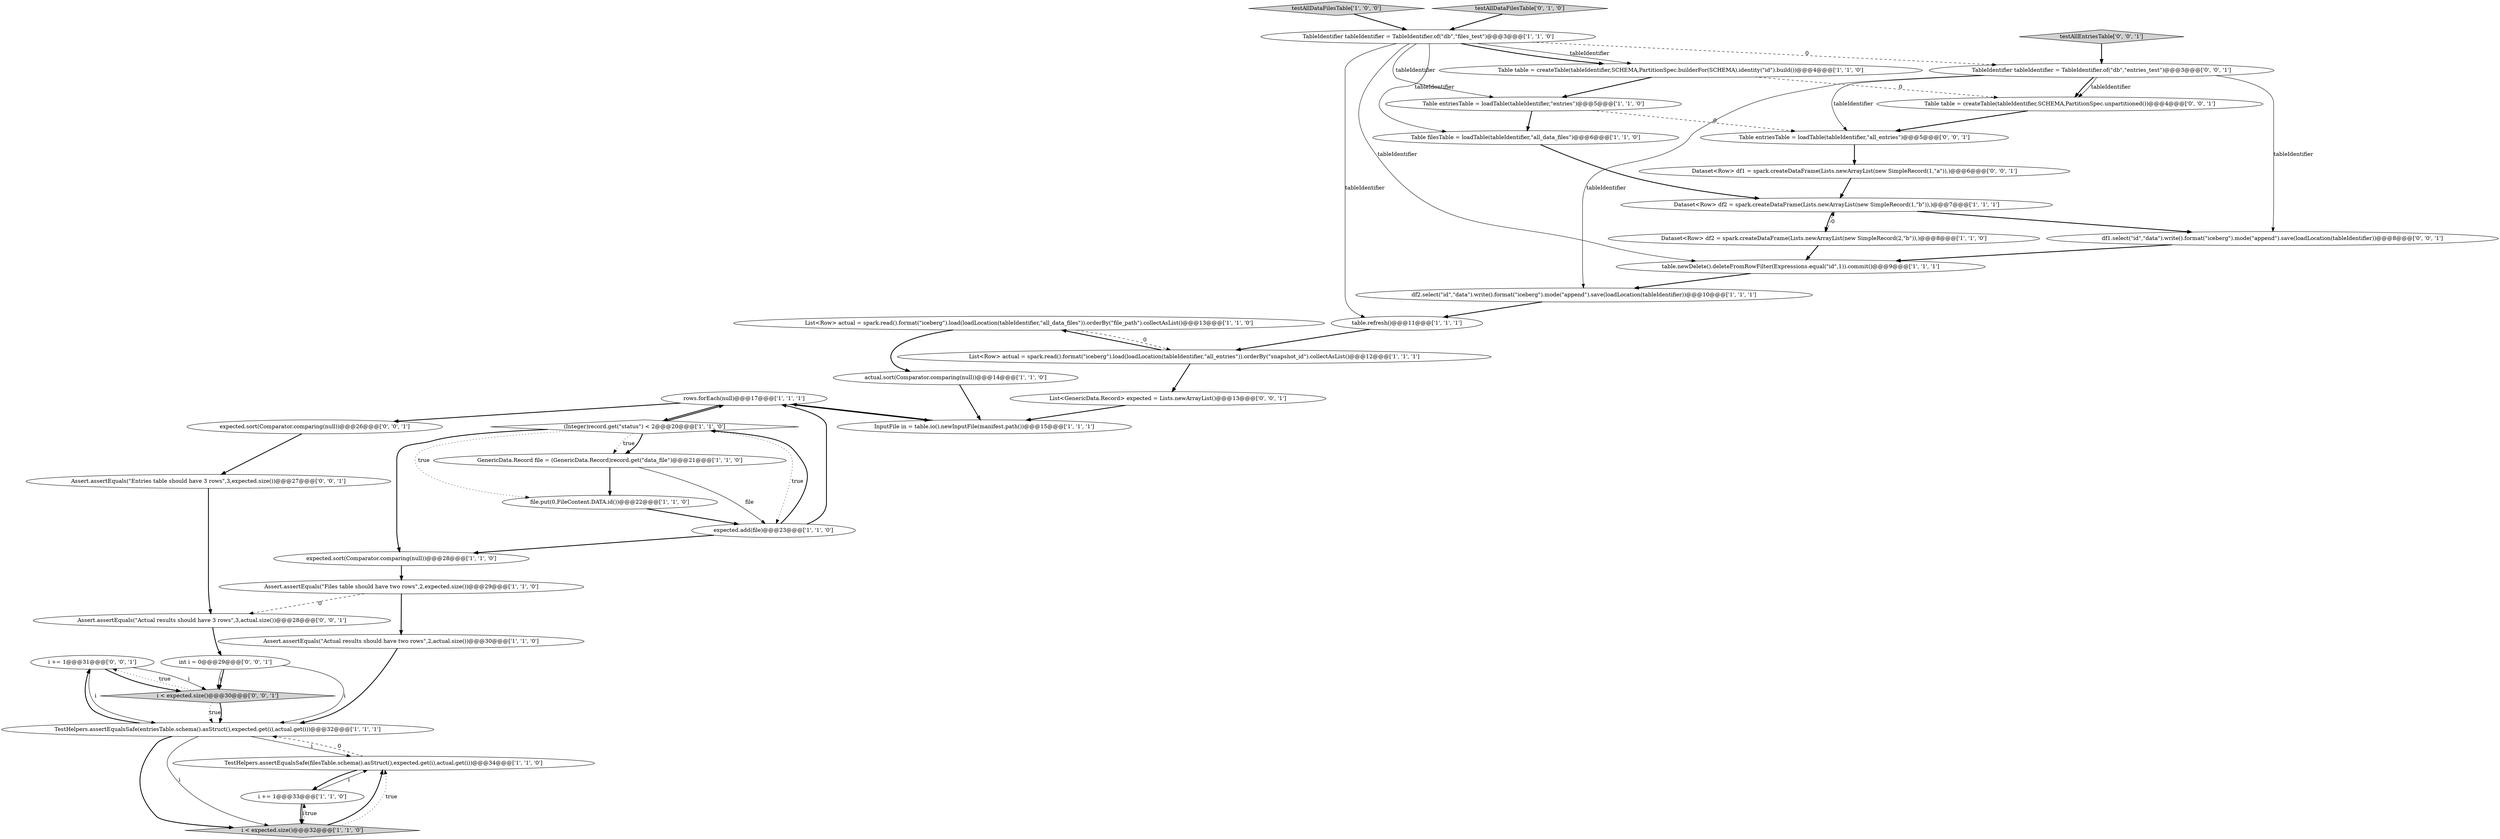 digraph {
30 [style = filled, label = "i += 1@@@31@@@['0', '0', '1']", fillcolor = white, shape = ellipse image = "AAA0AAABBB3BBB"];
4 [style = filled, label = "actual.sort(Comparator.comparing(null))@@@14@@@['1', '1', '0']", fillcolor = white, shape = ellipse image = "AAA0AAABBB1BBB"];
0 [style = filled, label = "Table entriesTable = loadTable(tableIdentifier,\"entries\")@@@5@@@['1', '1', '0']", fillcolor = white, shape = ellipse image = "AAA0AAABBB1BBB"];
29 [style = filled, label = "TableIdentifier tableIdentifier = TableIdentifier.of(\"db\",\"entries_test\")@@@3@@@['0', '0', '1']", fillcolor = white, shape = ellipse image = "AAA0AAABBB3BBB"];
1 [style = filled, label = "TestHelpers.assertEqualsSafe(entriesTable.schema().asStruct(),expected.get(i),actual.get(i))@@@32@@@['1', '1', '1']", fillcolor = white, shape = ellipse image = "AAA0AAABBB1BBB"];
19 [style = filled, label = "testAllDataFilesTable['1', '0', '0']", fillcolor = lightgray, shape = diamond image = "AAA0AAABBB1BBB"];
23 [style = filled, label = "i < expected.size()@@@32@@@['1', '1', '0']", fillcolor = lightgray, shape = diamond image = "AAA0AAABBB1BBB"];
37 [style = filled, label = "Assert.assertEquals(\"Entries table should have 3 rows\",3,expected.size())@@@27@@@['0', '0', '1']", fillcolor = white, shape = ellipse image = "AAA0AAABBB3BBB"];
9 [style = filled, label = "Table table = createTable(tableIdentifier,SCHEMA,PartitionSpec.builderFor(SCHEMA).identity(\"id\").build())@@@4@@@['1', '1', '0']", fillcolor = white, shape = ellipse image = "AAA0AAABBB1BBB"];
38 [style = filled, label = "expected.sort(Comparator.comparing(null))@@@26@@@['0', '0', '1']", fillcolor = white, shape = ellipse image = "AAA0AAABBB3BBB"];
22 [style = filled, label = "List<Row> actual = spark.read().format(\"iceberg\").load(loadLocation(tableIdentifier,\"all_entries\")).orderBy(\"snapshot_id\").collectAsList()@@@12@@@['1', '1', '1']", fillcolor = white, shape = ellipse image = "AAA0AAABBB1BBB"];
25 [style = filled, label = "df2.select(\"id\",\"data\").write().format(\"iceberg\").mode(\"append\").save(loadLocation(tableIdentifier))@@@10@@@['1', '1', '1']", fillcolor = white, shape = ellipse image = "AAA0AAABBB1BBB"];
5 [style = filled, label = "TableIdentifier tableIdentifier = TableIdentifier.of(\"db\",\"files_test\")@@@3@@@['1', '1', '0']", fillcolor = white, shape = ellipse image = "AAA0AAABBB1BBB"];
27 [style = filled, label = "List<GenericData.Record> expected = Lists.newArrayList()@@@13@@@['0', '0', '1']", fillcolor = white, shape = ellipse image = "AAA0AAABBB3BBB"];
20 [style = filled, label = "List<Row> actual = spark.read().format(\"iceberg\").load(loadLocation(tableIdentifier,\"all_data_files\")).orderBy(\"file_path\").collectAsList()@@@13@@@['1', '1', '0']", fillcolor = white, shape = ellipse image = "AAA0AAABBB1BBB"];
32 [style = filled, label = "Assert.assertEquals(\"Actual results should have 3 rows\",3,actual.size())@@@28@@@['0', '0', '1']", fillcolor = white, shape = ellipse image = "AAA0AAABBB3BBB"];
36 [style = filled, label = "testAllEntriesTable['0', '0', '1']", fillcolor = lightgray, shape = diamond image = "AAA0AAABBB3BBB"];
15 [style = filled, label = "GenericData.Record file = (GenericData.Record)record.get(\"data_file\")@@@21@@@['1', '1', '0']", fillcolor = white, shape = ellipse image = "AAA0AAABBB1BBB"];
28 [style = filled, label = "df1.select(\"id\",\"data\").write().format(\"iceberg\").mode(\"append\").save(loadLocation(tableIdentifier))@@@8@@@['0', '0', '1']", fillcolor = white, shape = ellipse image = "AAA0AAABBB3BBB"];
13 [style = filled, label = "Dataset<Row> df2 = spark.createDataFrame(Lists.newArrayList(new SimpleRecord(2,\"b\")),)@@@8@@@['1', '1', '0']", fillcolor = white, shape = ellipse image = "AAA0AAABBB1BBB"];
21 [style = filled, label = "expected.add(file)@@@23@@@['1', '1', '0']", fillcolor = white, shape = ellipse image = "AAA0AAABBB1BBB"];
26 [style = filled, label = "testAllDataFilesTable['0', '1', '0']", fillcolor = lightgray, shape = diamond image = "AAA0AAABBB2BBB"];
35 [style = filled, label = "i < expected.size()@@@30@@@['0', '0', '1']", fillcolor = lightgray, shape = diamond image = "AAA0AAABBB3BBB"];
24 [style = filled, label = "TestHelpers.assertEqualsSafe(filesTable.schema().asStruct(),expected.get(i),actual.get(i))@@@34@@@['1', '1', '0']", fillcolor = white, shape = ellipse image = "AAA0AAABBB1BBB"];
8 [style = filled, label = "Dataset<Row> df2 = spark.createDataFrame(Lists.newArrayList(new SimpleRecord(1,\"b\")),)@@@7@@@['1', '1', '1']", fillcolor = white, shape = ellipse image = "AAA0AAABBB1BBB"];
18 [style = filled, label = "(Integer)record.get(\"status\") < 2@@@20@@@['1', '1', '0']", fillcolor = white, shape = diamond image = "AAA0AAABBB1BBB"];
39 [style = filled, label = "int i = 0@@@29@@@['0', '0', '1']", fillcolor = white, shape = ellipse image = "AAA0AAABBB3BBB"];
33 [style = filled, label = "Table table = createTable(tableIdentifier,SCHEMA,PartitionSpec.unpartitioned())@@@4@@@['0', '0', '1']", fillcolor = white, shape = ellipse image = "AAA0AAABBB3BBB"];
3 [style = filled, label = "table.newDelete().deleteFromRowFilter(Expressions.equal(\"id\",1)).commit()@@@9@@@['1', '1', '1']", fillcolor = white, shape = ellipse image = "AAA0AAABBB1BBB"];
34 [style = filled, label = "Dataset<Row> df1 = spark.createDataFrame(Lists.newArrayList(new SimpleRecord(1,\"a\")),)@@@6@@@['0', '0', '1']", fillcolor = white, shape = ellipse image = "AAA0AAABBB3BBB"];
17 [style = filled, label = "file.put(0,FileContent.DATA.id())@@@22@@@['1', '1', '0']", fillcolor = white, shape = ellipse image = "AAA0AAABBB1BBB"];
16 [style = filled, label = "rows.forEach(null)@@@17@@@['1', '1', '1']", fillcolor = white, shape = ellipse image = "AAA0AAABBB1BBB"];
14 [style = filled, label = "InputFile in = table.io().newInputFile(manifest.path())@@@15@@@['1', '1', '1']", fillcolor = white, shape = ellipse image = "AAA0AAABBB1BBB"];
10 [style = filled, label = "expected.sort(Comparator.comparing(null))@@@28@@@['1', '1', '0']", fillcolor = white, shape = ellipse image = "AAA0AAABBB1BBB"];
12 [style = filled, label = "Assert.assertEquals(\"Files table should have two rows\",2,expected.size())@@@29@@@['1', '1', '0']", fillcolor = white, shape = ellipse image = "AAA0AAABBB1BBB"];
11 [style = filled, label = "table.refresh()@@@11@@@['1', '1', '1']", fillcolor = white, shape = ellipse image = "AAA0AAABBB1BBB"];
7 [style = filled, label = "Assert.assertEquals(\"Actual results should have two rows\",2,actual.size())@@@30@@@['1', '1', '0']", fillcolor = white, shape = ellipse image = "AAA0AAABBB1BBB"];
2 [style = filled, label = "Table filesTable = loadTable(tableIdentifier,\"all_data_files\")@@@6@@@['1', '1', '0']", fillcolor = white, shape = ellipse image = "AAA0AAABBB1BBB"];
6 [style = filled, label = "i += 1@@@33@@@['1', '1', '0']", fillcolor = white, shape = ellipse image = "AAA0AAABBB1BBB"];
31 [style = filled, label = "Table entriesTable = loadTable(tableIdentifier,\"all_entries\")@@@5@@@['0', '0', '1']", fillcolor = white, shape = ellipse image = "AAA0AAABBB3BBB"];
5->11 [style = solid, label="tableIdentifier"];
12->7 [style = bold, label=""];
28->3 [style = bold, label=""];
27->14 [style = bold, label=""];
5->3 [style = solid, label="tableIdentifier"];
6->24 [style = solid, label="i"];
11->22 [style = bold, label=""];
5->9 [style = solid, label="tableIdentifier"];
18->15 [style = dotted, label="true"];
23->6 [style = dotted, label="true"];
30->1 [style = solid, label="i"];
0->31 [style = dashed, label="0"];
33->31 [style = bold, label=""];
14->16 [style = bold, label=""];
29->25 [style = solid, label="tableIdentifier"];
17->21 [style = bold, label=""];
23->24 [style = bold, label=""];
19->5 [style = bold, label=""];
36->29 [style = bold, label=""];
29->31 [style = solid, label="tableIdentifier"];
16->18 [style = bold, label=""];
39->35 [style = bold, label=""];
21->16 [style = bold, label=""];
20->4 [style = bold, label=""];
22->27 [style = bold, label=""];
15->17 [style = bold, label=""];
38->37 [style = bold, label=""];
32->39 [style = bold, label=""];
9->33 [style = dashed, label="0"];
23->24 [style = dotted, label="true"];
9->0 [style = bold, label=""];
22->20 [style = bold, label=""];
5->9 [style = bold, label=""];
1->23 [style = bold, label=""];
16->38 [style = bold, label=""];
37->32 [style = bold, label=""];
35->1 [style = dotted, label="true"];
1->24 [style = solid, label="i"];
21->10 [style = bold, label=""];
29->28 [style = solid, label="tableIdentifier"];
2->8 [style = bold, label=""];
25->11 [style = bold, label=""];
10->12 [style = bold, label=""];
35->1 [style = bold, label=""];
5->2 [style = solid, label="tableIdentifier"];
18->17 [style = dotted, label="true"];
18->21 [style = dotted, label="true"];
26->5 [style = bold, label=""];
21->18 [style = bold, label=""];
15->21 [style = solid, label="file"];
18->10 [style = bold, label=""];
16->14 [style = bold, label=""];
8->28 [style = bold, label=""];
3->25 [style = bold, label=""];
18->16 [style = bold, label=""];
29->33 [style = solid, label="tableIdentifier"];
8->13 [style = bold, label=""];
30->35 [style = solid, label="i"];
39->35 [style = solid, label="i"];
1->30 [style = bold, label=""];
4->14 [style = bold, label=""];
13->8 [style = dashed, label="0"];
13->3 [style = bold, label=""];
24->1 [style = dashed, label="0"];
35->30 [style = dotted, label="true"];
34->8 [style = bold, label=""];
30->35 [style = bold, label=""];
7->1 [style = bold, label=""];
6->23 [style = solid, label="i"];
1->23 [style = solid, label="i"];
0->2 [style = bold, label=""];
24->6 [style = bold, label=""];
6->23 [style = bold, label=""];
12->32 [style = dashed, label="0"];
5->0 [style = solid, label="tableIdentifier"];
29->33 [style = bold, label=""];
39->1 [style = solid, label="i"];
31->34 [style = bold, label=""];
5->29 [style = dashed, label="0"];
20->22 [style = dashed, label="0"];
18->15 [style = bold, label=""];
}
